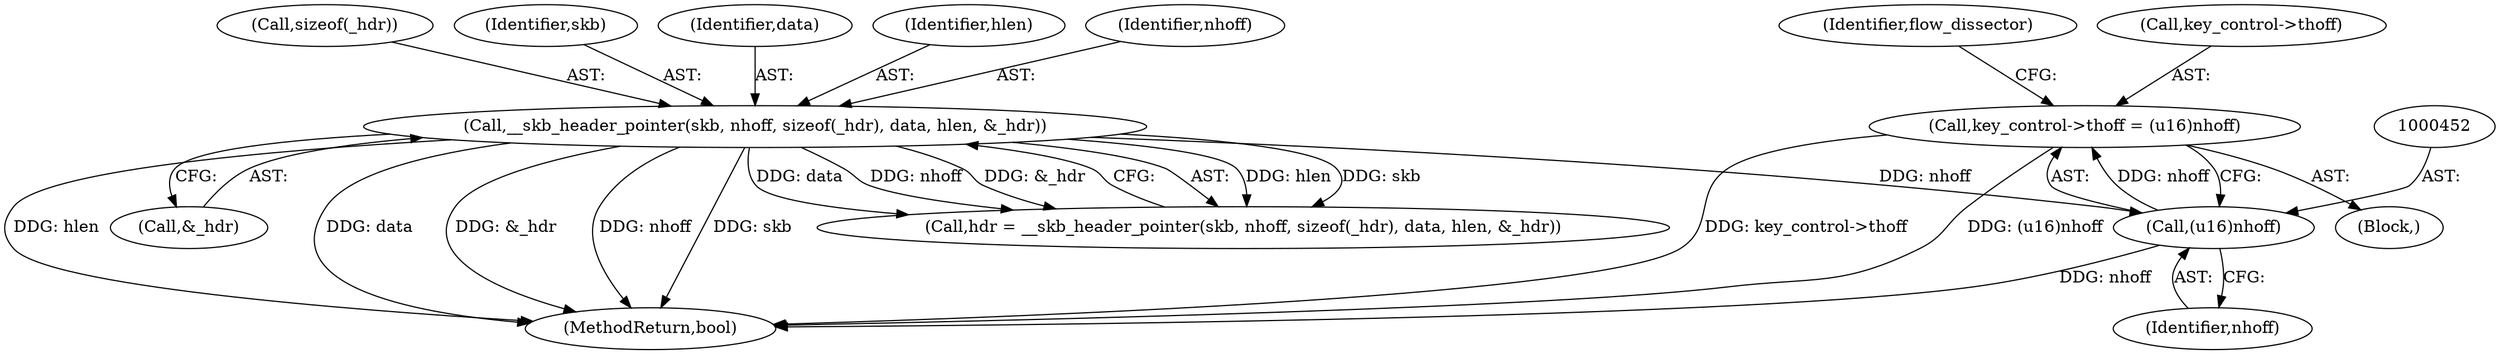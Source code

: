 digraph "1_linux_a6e544b0a88b53114bfa5a57e21b7be7a8dfc9d0@del" {
"1000447" [label="(Call,key_control->thoff = (u16)nhoff)"];
"1000451" [label="(Call,(u16)nhoff)"];
"1000428" [label="(Call,__skb_header_pointer(skb, nhoff, sizeof(_hdr), data, hlen, &_hdr))"];
"1000426" [label="(Call,hdr = __skb_header_pointer(skb, nhoff, sizeof(_hdr), data, hlen, &_hdr))"];
"1000448" [label="(Call,key_control->thoff)"];
"1000430" [label="(Identifier,nhoff)"];
"1000435" [label="(Call,&_hdr)"];
"1000812" [label="(MethodReturn,bool)"];
"1000424" [label="(Block,)"];
"1000431" [label="(Call,sizeof(_hdr))"];
"1000428" [label="(Call,__skb_header_pointer(skb, nhoff, sizeof(_hdr), data, hlen, &_hdr))"];
"1000451" [label="(Call,(u16)nhoff)"];
"1000447" [label="(Call,key_control->thoff = (u16)nhoff)"];
"1000453" [label="(Identifier,nhoff)"];
"1000456" [label="(Identifier,flow_dissector)"];
"1000429" [label="(Identifier,skb)"];
"1000433" [label="(Identifier,data)"];
"1000434" [label="(Identifier,hlen)"];
"1000447" -> "1000424"  [label="AST: "];
"1000447" -> "1000451"  [label="CFG: "];
"1000448" -> "1000447"  [label="AST: "];
"1000451" -> "1000447"  [label="AST: "];
"1000456" -> "1000447"  [label="CFG: "];
"1000447" -> "1000812"  [label="DDG: (u16)nhoff"];
"1000447" -> "1000812"  [label="DDG: key_control->thoff"];
"1000451" -> "1000447"  [label="DDG: nhoff"];
"1000451" -> "1000453"  [label="CFG: "];
"1000452" -> "1000451"  [label="AST: "];
"1000453" -> "1000451"  [label="AST: "];
"1000451" -> "1000812"  [label="DDG: nhoff"];
"1000428" -> "1000451"  [label="DDG: nhoff"];
"1000428" -> "1000426"  [label="AST: "];
"1000428" -> "1000435"  [label="CFG: "];
"1000429" -> "1000428"  [label="AST: "];
"1000430" -> "1000428"  [label="AST: "];
"1000431" -> "1000428"  [label="AST: "];
"1000433" -> "1000428"  [label="AST: "];
"1000434" -> "1000428"  [label="AST: "];
"1000435" -> "1000428"  [label="AST: "];
"1000426" -> "1000428"  [label="CFG: "];
"1000428" -> "1000812"  [label="DDG: hlen"];
"1000428" -> "1000812"  [label="DDG: data"];
"1000428" -> "1000812"  [label="DDG: &_hdr"];
"1000428" -> "1000812"  [label="DDG: nhoff"];
"1000428" -> "1000812"  [label="DDG: skb"];
"1000428" -> "1000426"  [label="DDG: hlen"];
"1000428" -> "1000426"  [label="DDG: skb"];
"1000428" -> "1000426"  [label="DDG: data"];
"1000428" -> "1000426"  [label="DDG: nhoff"];
"1000428" -> "1000426"  [label="DDG: &_hdr"];
}
